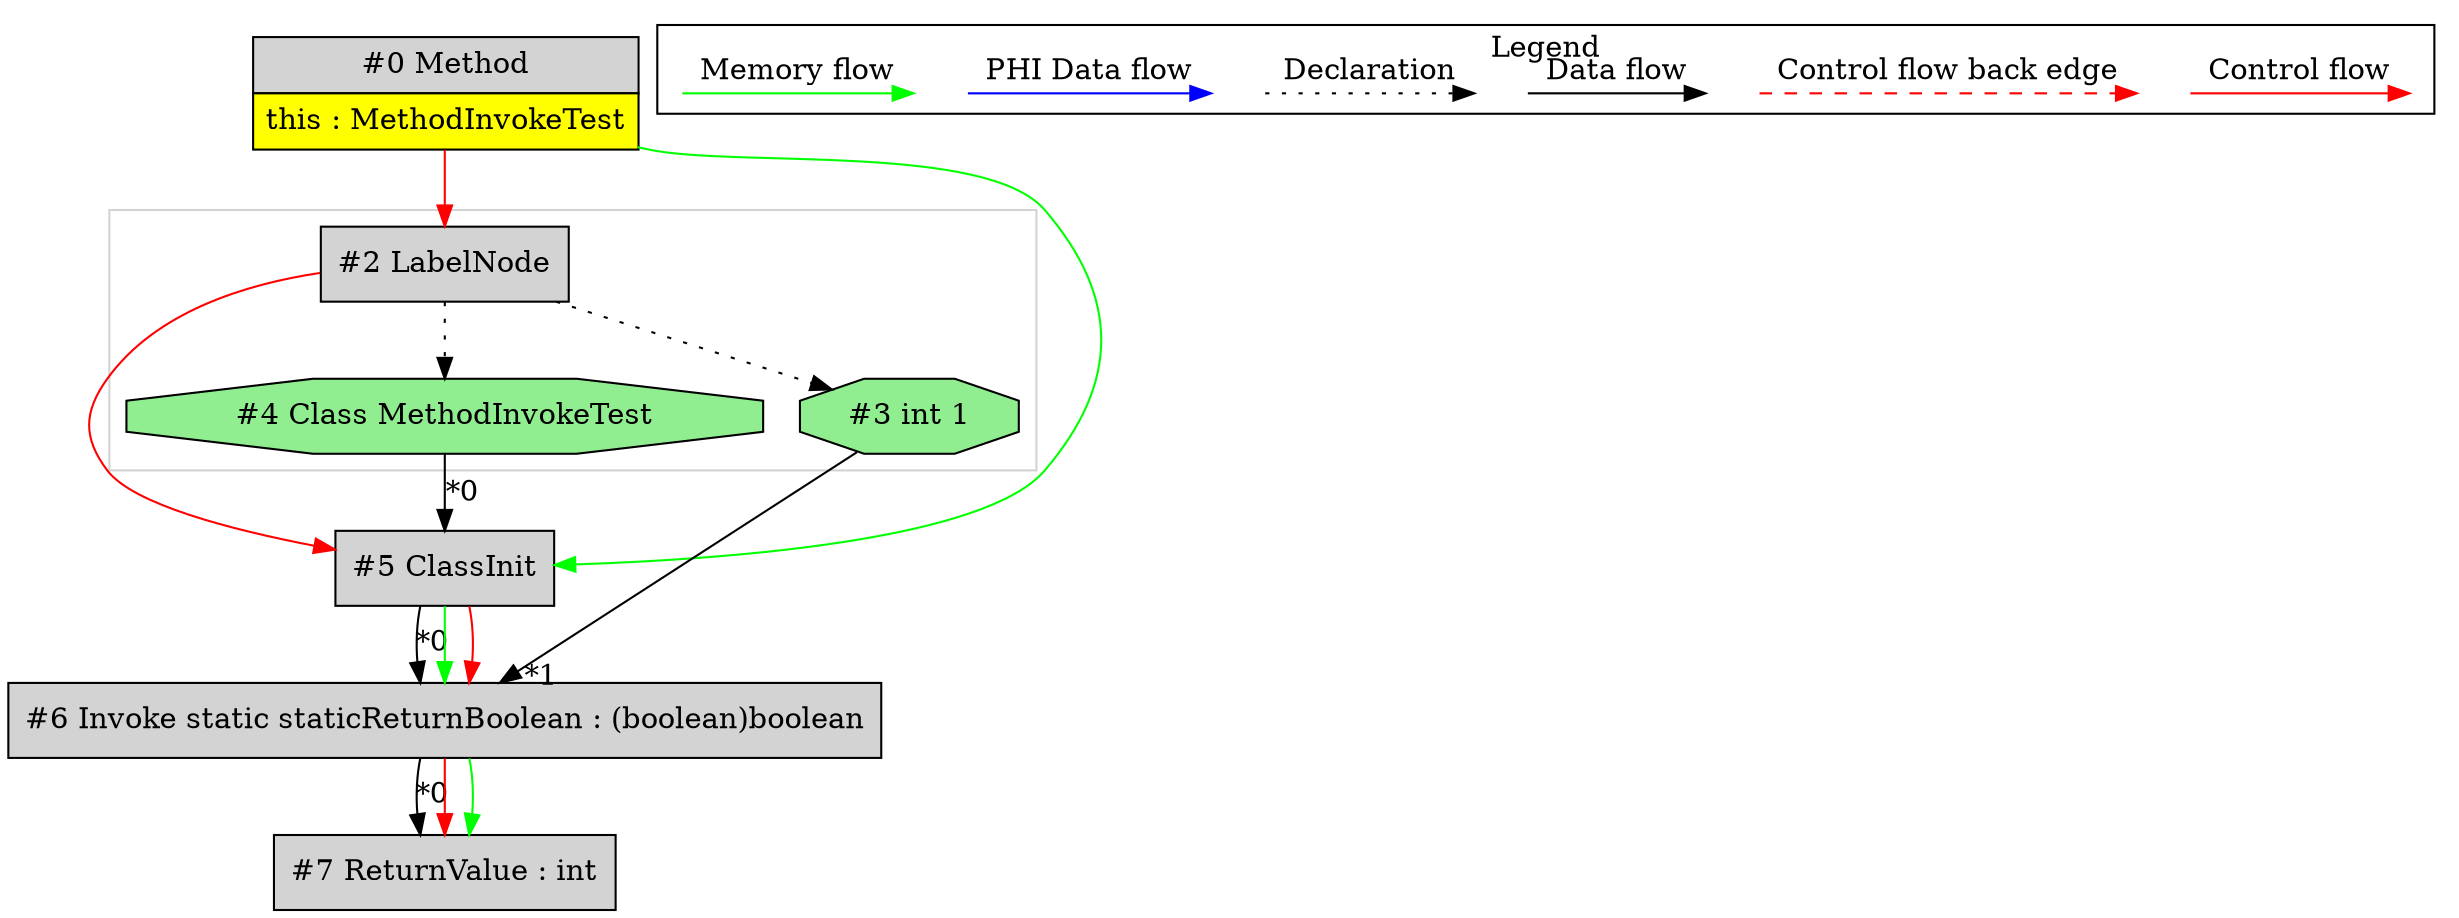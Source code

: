 digraph {
 ordering="in";
 node0[margin="0", label=<<table border="0" cellborder="1" cellspacing="0" cellpadding="5"><tr><td colspan="1">#0 Method</td></tr><tr><td port="prj1" bgcolor="yellow">this : MethodInvokeTest</td></tr></table>>,shape=none, fillcolor=lightgrey, style=filled];
 node2[label="#2 LabelNode",shape=box, fillcolor=lightgrey, style=filled];
 node0 -> node2[labeldistance=2, color=red, fontcolor=red];
 node5[label="#5 ClassInit",shape=box, fillcolor=lightgrey, style=filled];
 node4 -> node5[headlabel="*0", labeldistance=2];
 node0 -> node5[labeldistance=2, color=green, constraint=false];
 node2 -> node5[labeldistance=2, color=red, fontcolor=red];
 node4[label="#4 Class MethodInvokeTest",shape=octagon, fillcolor=lightgreen, style=filled];
 node2 -> node4[style=dotted];
 node6[label="#6 Invoke static staticReturnBoolean : (boolean)boolean",shape=box, fillcolor=lightgrey, style=filled];
 node5 -> node6[headlabel="*0", labeldistance=2];
 node3 -> node6[headlabel="*1", labeldistance=2];
 node5 -> node6[labeldistance=2, color=green, constraint=false];
 node5 -> node6[labeldistance=2, color=red, fontcolor=red];
 node3[label="#3 int 1",shape=octagon, fillcolor=lightgreen, style=filled];
 node2 -> node3[style=dotted];
 node7[label="#7 ReturnValue : int",shape=box, fillcolor=lightgrey, style=filled];
 node6 -> node7[headlabel="*0", labeldistance=2];
 node6 -> node7[labeldistance=2, color=red, fontcolor=red];
 node6 -> node7[labeldistance=2, color=green, constraint=false];
 subgraph cluster_0 {
  color=lightgray;
  node2;
  node3;
  node4;
 }
 subgraph cluster_000 {
  label = "Legend";
  node [shape=point]
  {
   rank=same;
   c0 [style = invis];
   c1 [style = invis];
   c2 [style = invis];
   c3 [style = invis];
   d0 [style = invis];
   d1 [style = invis];
   d2 [style = invis];
   d3 [style = invis];
   d4 [style = invis];
   d5 [style = invis];
   d6 [style = invis];
   d7 [style = invis];
  }
  c0 -> c1 [label="Control flow", style=solid, color=red]
  c2 -> c3 [label="Control flow back edge", style=dashed, color=red]
  d0 -> d1 [label="Data flow"]
  d2 -> d3 [label="Declaration", style=dotted]
  d4 -> d5 [label="PHI Data flow", color=blue]
  d6 -> d7 [label="Memory flow", color=green]
 }

}
